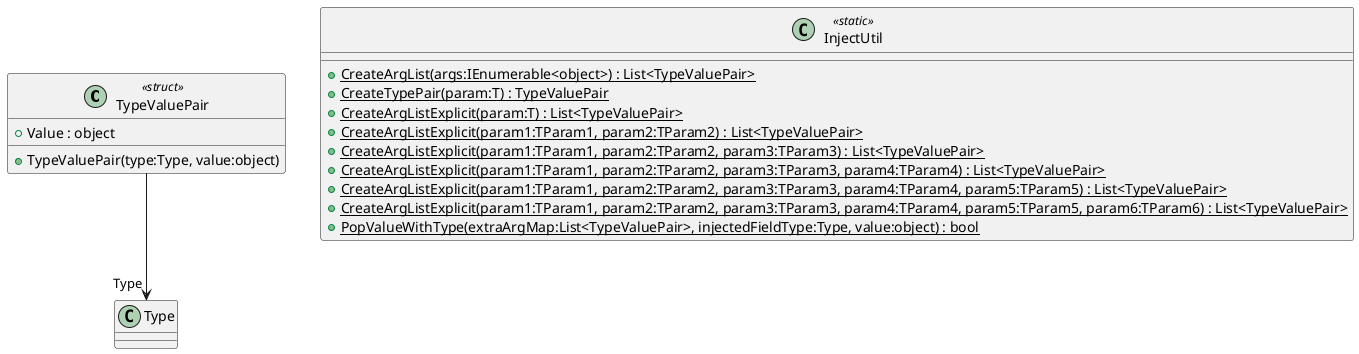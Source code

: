 @startuml
class TypeValuePair <<struct>> {
    + Value : object
    + TypeValuePair(type:Type, value:object)
}
class InjectUtil <<static>> {
    + {static} CreateArgList(args:IEnumerable<object>) : List<TypeValuePair>
    + {static} CreateTypePair(param:T) : TypeValuePair
    + {static} CreateArgListExplicit(param:T) : List<TypeValuePair>
    + {static} CreateArgListExplicit(param1:TParam1, param2:TParam2) : List<TypeValuePair>
    + {static} CreateArgListExplicit(param1:TParam1, param2:TParam2, param3:TParam3) : List<TypeValuePair>
    + {static} CreateArgListExplicit(param1:TParam1, param2:TParam2, param3:TParam3, param4:TParam4) : List<TypeValuePair>
    + {static} CreateArgListExplicit(param1:TParam1, param2:TParam2, param3:TParam3, param4:TParam4, param5:TParam5) : List<TypeValuePair>
    + {static} CreateArgListExplicit(param1:TParam1, param2:TParam2, param3:TParam3, param4:TParam4, param5:TParam5, param6:TParam6) : List<TypeValuePair>
    + {static} PopValueWithType(extraArgMap:List<TypeValuePair>, injectedFieldType:Type, value:object) : bool
}
TypeValuePair --> "Type" Type
@enduml
